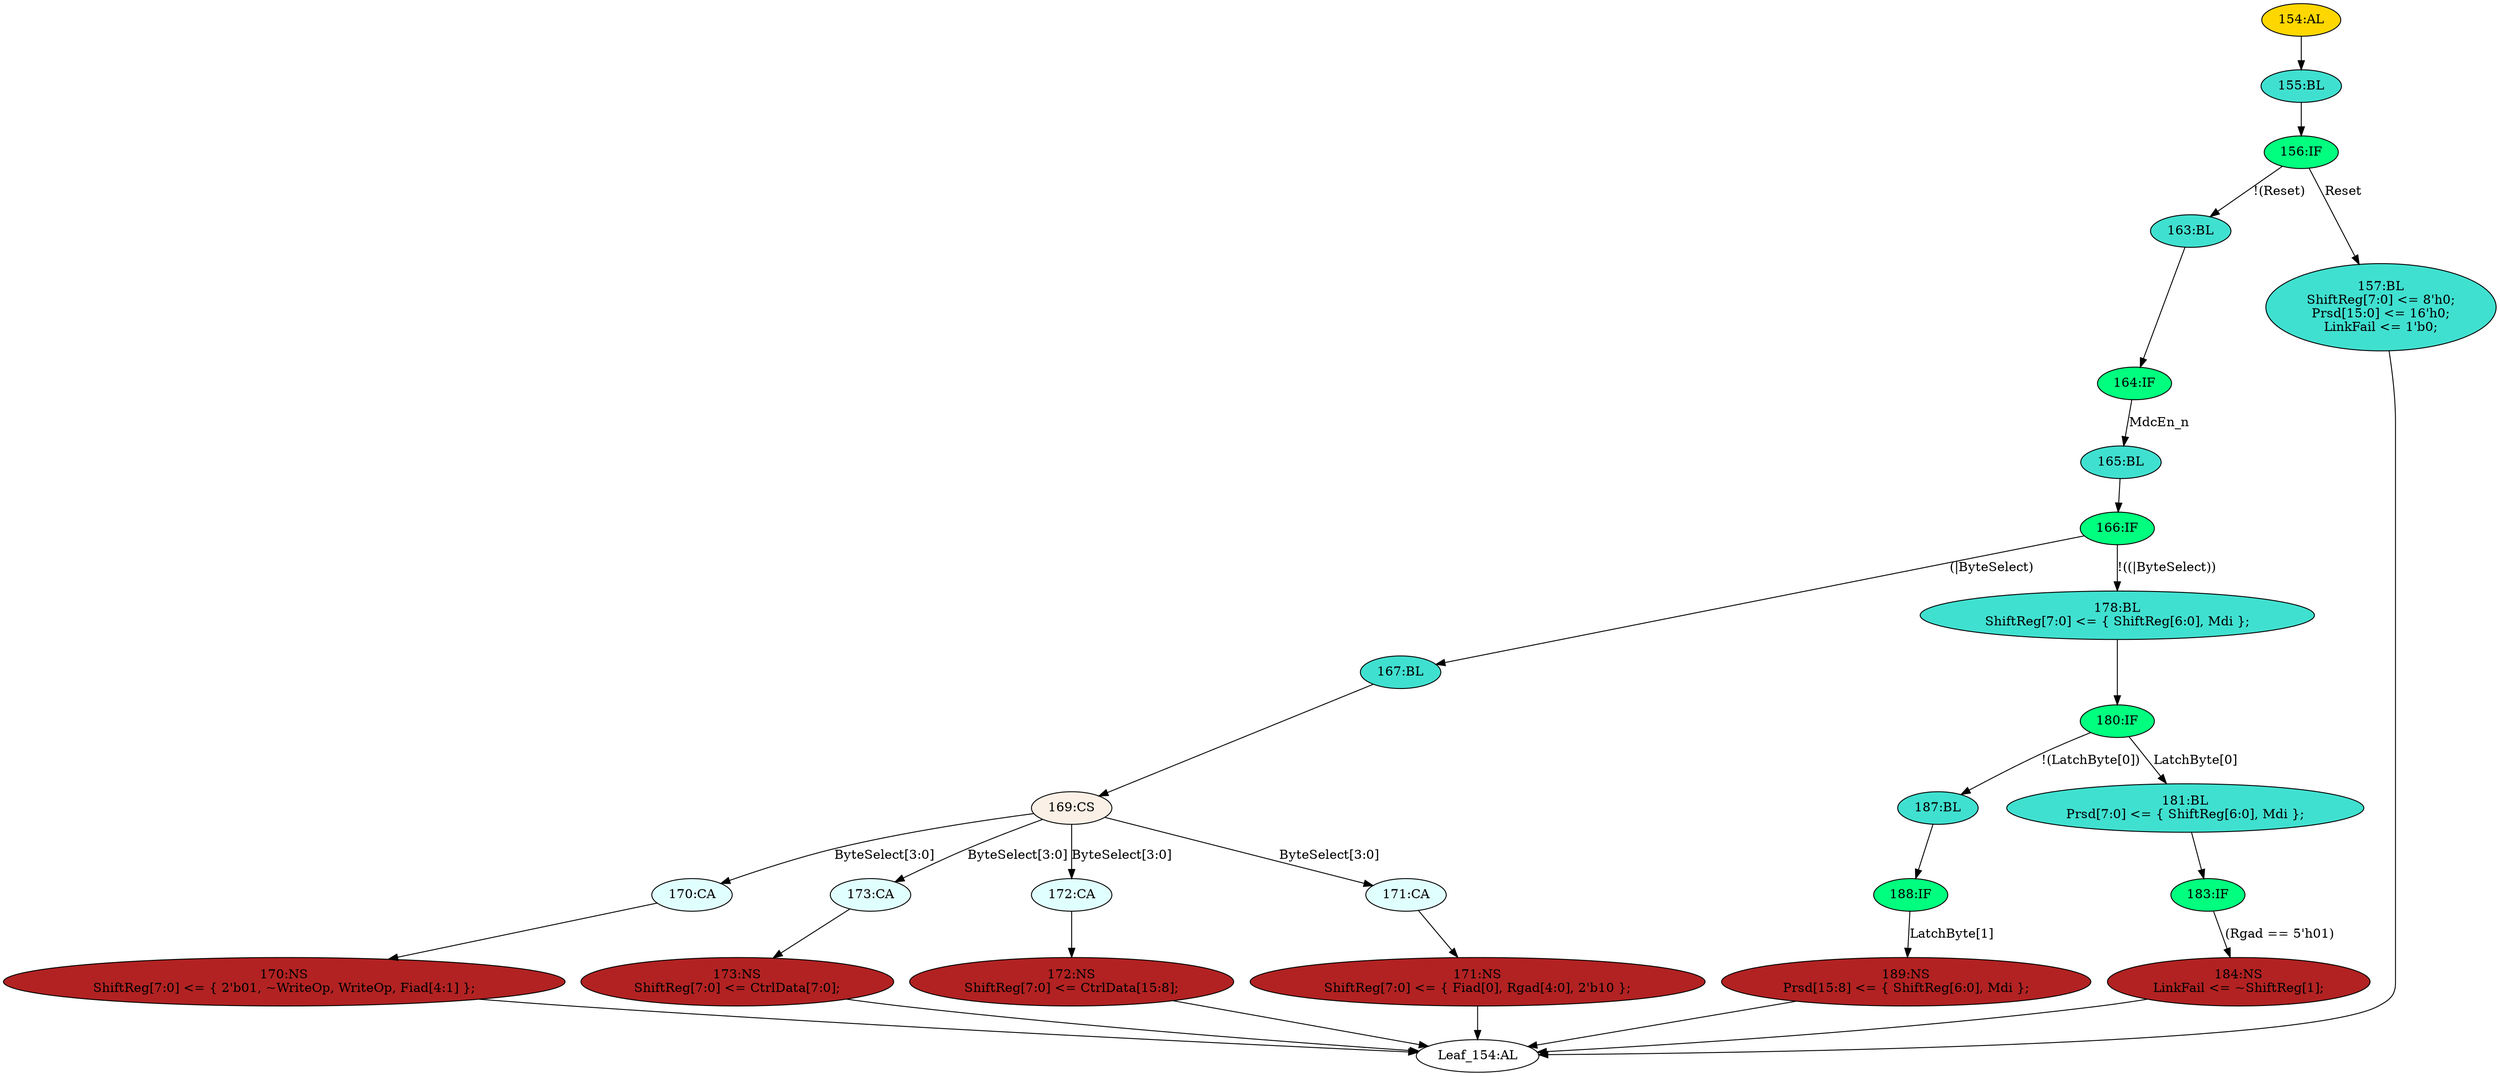 strict digraph "" {
	node [label="\N"];
	"171:NS"	 [ast="<pyverilog.vparser.ast.NonblockingSubstitution object at 0x7fb89f082c90>",
		fillcolor=firebrick,
		label="171:NS
ShiftReg[7:0] <= { Fiad[0], Rgad[4:0], 2'b10 };",
		statements="[<pyverilog.vparser.ast.NonblockingSubstitution object at 0x7fb89f082c90>]",
		style=filled,
		typ=NonblockingSubstitution];
	"Leaf_154:AL"	 [def_var="['ShiftReg', 'LinkFail', 'Prsd']",
		label="Leaf_154:AL"];
	"171:NS" -> "Leaf_154:AL"	 [cond="[]",
		lineno=None];
	"163:BL"	 [ast="<pyverilog.vparser.ast.Block object at 0x7fb89f06d210>",
		fillcolor=turquoise,
		label="163:BL",
		statements="[]",
		style=filled,
		typ=Block];
	"164:IF"	 [ast="<pyverilog.vparser.ast.IfStatement object at 0x7fb89f06d250>",
		fillcolor=springgreen,
		label="164:IF",
		statements="[]",
		style=filled,
		typ=IfStatement];
	"163:BL" -> "164:IF"	 [cond="[]",
		lineno=None];
	"188:IF"	 [ast="<pyverilog.vparser.ast.IfStatement object at 0x7fb89f06d790>",
		fillcolor=springgreen,
		label="188:IF",
		statements="[]",
		style=filled,
		typ=IfStatement];
	"189:NS"	 [ast="<pyverilog.vparser.ast.NonblockingSubstitution object at 0x7fb89f06d7d0>",
		fillcolor=firebrick,
		label="189:NS
Prsd[15:8] <= { ShiftReg[6:0], Mdi };",
		statements="[<pyverilog.vparser.ast.NonblockingSubstitution object at 0x7fb89f06d7d0>]",
		style=filled,
		typ=NonblockingSubstitution];
	"188:IF" -> "189:NS"	 [cond="['LatchByte']",
		label="LatchByte[1]",
		lineno=188];
	"165:BL"	 [ast="<pyverilog.vparser.ast.Block object at 0x7fb89f06d310>",
		fillcolor=turquoise,
		label="165:BL",
		statements="[]",
		style=filled,
		typ=Block];
	"164:IF" -> "165:BL"	 [cond="['MdcEn_n']",
		label=MdcEn_n,
		lineno=164];
	"170:CA"	 [ast="<pyverilog.vparser.ast.Case object at 0x7fb89f068450>",
		fillcolor=lightcyan,
		label="170:CA",
		statements="[]",
		style=filled,
		typ=Case];
	"170:NS"	 [ast="<pyverilog.vparser.ast.NonblockingSubstitution object at 0x7fb89f0684d0>",
		fillcolor=firebrick,
		label="170:NS
ShiftReg[7:0] <= { 2'b01, ~WriteOp, WriteOp, Fiad[4:1] };",
		statements="[<pyverilog.vparser.ast.NonblockingSubstitution object at 0x7fb89f0684d0>]",
		style=filled,
		typ=NonblockingSubstitution];
	"170:CA" -> "170:NS"	 [cond="[]",
		lineno=None];
	"157:BL"	 [ast="<pyverilog.vparser.ast.Block object at 0x7fb89f058790>",
		fillcolor=turquoise,
		label="157:BL
ShiftReg[7:0] <= 8'h0;
Prsd[15:0] <= 16'h0;
LinkFail <= 1'b0;",
		statements="[<pyverilog.vparser.ast.NonblockingSubstitution object at 0x7fb89f058250>, <pyverilog.vparser.ast.NonblockingSubstitution object \
at 0x7fb89f058450>, <pyverilog.vparser.ast.NonblockingSubstitution object at 0x7fb89f058650>]",
		style=filled,
		typ=Block];
	"157:BL" -> "Leaf_154:AL"	 [cond="[]",
		lineno=None];
	"172:NS"	 [ast="<pyverilog.vparser.ast.NonblockingSubstitution object at 0x7fb89f068a10>",
		fillcolor=firebrick,
		label="172:NS
ShiftReg[7:0] <= CtrlData[15:8];",
		statements="[<pyverilog.vparser.ast.NonblockingSubstitution object at 0x7fb89f068a10>]",
		style=filled,
		typ=NonblockingSubstitution];
	"172:NS" -> "Leaf_154:AL"	 [cond="[]",
		lineno=None];
	"154:AL"	 [ast="<pyverilog.vparser.ast.Always object at 0x7fb89f0587d0>",
		clk_sens=True,
		fillcolor=gold,
		label="154:AL",
		sens="['Clk', 'Reset']",
		statements="[]",
		style=filled,
		typ=Always,
		use_var="['Reset', 'Mdi', 'WriteOp', 'MdcEn_n', 'Fiad', 'Rgad', 'LatchByte', 'ShiftReg', 'CtrlData', 'ByteSelect']"];
	"155:BL"	 [ast="<pyverilog.vparser.ast.Block object at 0x7fb89f058950>",
		fillcolor=turquoise,
		label="155:BL",
		statements="[]",
		style=filled,
		typ=Block];
	"154:AL" -> "155:BL"	 [cond="[]",
		lineno=None];
	"173:CA"	 [ast="<pyverilog.vparser.ast.Case object at 0x7fb89f068d10>",
		fillcolor=lightcyan,
		label="173:CA",
		statements="[]",
		style=filled,
		typ=Case];
	"173:NS"	 [ast="<pyverilog.vparser.ast.NonblockingSubstitution object at 0x7fb89f068d90>",
		fillcolor=firebrick,
		label="173:NS
ShiftReg[7:0] <= CtrlData[7:0];",
		statements="[<pyverilog.vparser.ast.NonblockingSubstitution object at 0x7fb89f068d90>]",
		style=filled,
		typ=NonblockingSubstitution];
	"173:CA" -> "173:NS"	 [cond="[]",
		lineno=None];
	"172:CA"	 [ast="<pyverilog.vparser.ast.Case object at 0x7fb89f068990>",
		fillcolor=lightcyan,
		label="172:CA",
		statements="[]",
		style=filled,
		typ=Case];
	"172:CA" -> "172:NS"	 [cond="[]",
		lineno=None];
	"167:BL"	 [ast="<pyverilog.vparser.ast.Block object at 0x7fb89f068310>",
		fillcolor=turquoise,
		label="167:BL",
		statements="[]",
		style=filled,
		typ=Block];
	"169:CS"	 [ast="<pyverilog.vparser.ast.CaseStatement object at 0x7fb89f082190>",
		fillcolor=linen,
		label="169:CS",
		statements="[]",
		style=filled,
		typ=CaseStatement];
	"167:BL" -> "169:CS"	 [cond="[]",
		lineno=None];
	"178:BL"	 [ast="<pyverilog.vparser.ast.Block object at 0x7fb89f06d390>",
		fillcolor=turquoise,
		label="178:BL
ShiftReg[7:0] <= { ShiftReg[6:0], Mdi };",
		statements="[<pyverilog.vparser.ast.NonblockingSubstitution object at 0x7fb89f06d3d0>]",
		style=filled,
		typ=Block];
	"180:IF"	 [ast="<pyverilog.vparser.ast.IfStatement object at 0x7fb89f06d710>",
		fillcolor=springgreen,
		label="180:IF",
		statements="[]",
		style=filled,
		typ=IfStatement];
	"178:BL" -> "180:IF"	 [cond="[]",
		lineno=None];
	"189:NS" -> "Leaf_154:AL"	 [cond="[]",
		lineno=None];
	"156:IF"	 [ast="<pyverilog.vparser.ast.IfStatement object at 0x7fb89f058990>",
		fillcolor=springgreen,
		label="156:IF",
		statements="[]",
		style=filled,
		typ=IfStatement];
	"156:IF" -> "163:BL"	 [cond="['Reset']",
		label="!(Reset)",
		lineno=156];
	"156:IF" -> "157:BL"	 [cond="['Reset']",
		label=Reset,
		lineno=156];
	"171:CA"	 [ast="<pyverilog.vparser.ast.Case object at 0x7fb89f0688d0>",
		fillcolor=lightcyan,
		label="171:CA",
		statements="[]",
		style=filled,
		typ=Case];
	"171:CA" -> "171:NS"	 [cond="[]",
		lineno=None];
	"166:IF"	 [ast="<pyverilog.vparser.ast.IfStatement object at 0x7fb89f06d350>",
		fillcolor=springgreen,
		label="166:IF",
		statements="[]",
		style=filled,
		typ=IfStatement];
	"166:IF" -> "167:BL"	 [cond="['ByteSelect']",
		label="(|ByteSelect)",
		lineno=166];
	"166:IF" -> "178:BL"	 [cond="['ByteSelect']",
		label="!((|ByteSelect))",
		lineno=166];
	"165:BL" -> "166:IF"	 [cond="[]",
		lineno=None];
	"187:BL"	 [ast="<pyverilog.vparser.ast.Block object at 0x7fb89f06d750>",
		fillcolor=turquoise,
		label="187:BL",
		statements="[]",
		style=filled,
		typ=Block];
	"187:BL" -> "188:IF"	 [cond="[]",
		lineno=None];
	"180:IF" -> "187:BL"	 [cond="['LatchByte']",
		label="!(LatchByte[0])",
		lineno=180];
	"181:BL"	 [ast="<pyverilog.vparser.ast.Block object at 0x7fb89fc8cad0>",
		fillcolor=turquoise,
		label="181:BL
Prsd[7:0] <= { ShiftReg[6:0], Mdi };",
		statements="[<pyverilog.vparser.ast.NonblockingSubstitution object at 0x7fb89f06dbd0>]",
		style=filled,
		typ=Block];
	"180:IF" -> "181:BL"	 [cond="['LatchByte']",
		label="LatchByte[0]",
		lineno=180];
	"170:NS" -> "Leaf_154:AL"	 [cond="[]",
		lineno=None];
	"173:NS" -> "Leaf_154:AL"	 [cond="[]",
		lineno=None];
	"183:IF"	 [ast="<pyverilog.vparser.ast.IfStatement object at 0x7fb89f06df10>",
		fillcolor=springgreen,
		label="183:IF",
		statements="[]",
		style=filled,
		typ=IfStatement];
	"184:NS"	 [ast="<pyverilog.vparser.ast.NonblockingSubstitution object at 0x7fb89f06df50>",
		fillcolor=firebrick,
		label="184:NS
LinkFail <= ~ShiftReg[1];",
		statements="[<pyverilog.vparser.ast.NonblockingSubstitution object at 0x7fb89f06df50>]",
		style=filled,
		typ=NonblockingSubstitution];
	"183:IF" -> "184:NS"	 [cond="['Rgad']",
		label="(Rgad == 5'h01)",
		lineno=183];
	"155:BL" -> "156:IF"	 [cond="[]",
		lineno=None];
	"184:NS" -> "Leaf_154:AL"	 [cond="[]",
		lineno=None];
	"169:CS" -> "170:CA"	 [cond="['ByteSelect']",
		label="ByteSelect[3:0]",
		lineno=169];
	"169:CS" -> "173:CA"	 [cond="['ByteSelect']",
		label="ByteSelect[3:0]",
		lineno=169];
	"169:CS" -> "172:CA"	 [cond="['ByteSelect']",
		label="ByteSelect[3:0]",
		lineno=169];
	"169:CS" -> "171:CA"	 [cond="['ByteSelect']",
		label="ByteSelect[3:0]",
		lineno=169];
	"181:BL" -> "183:IF"	 [cond="[]",
		lineno=None];
}
